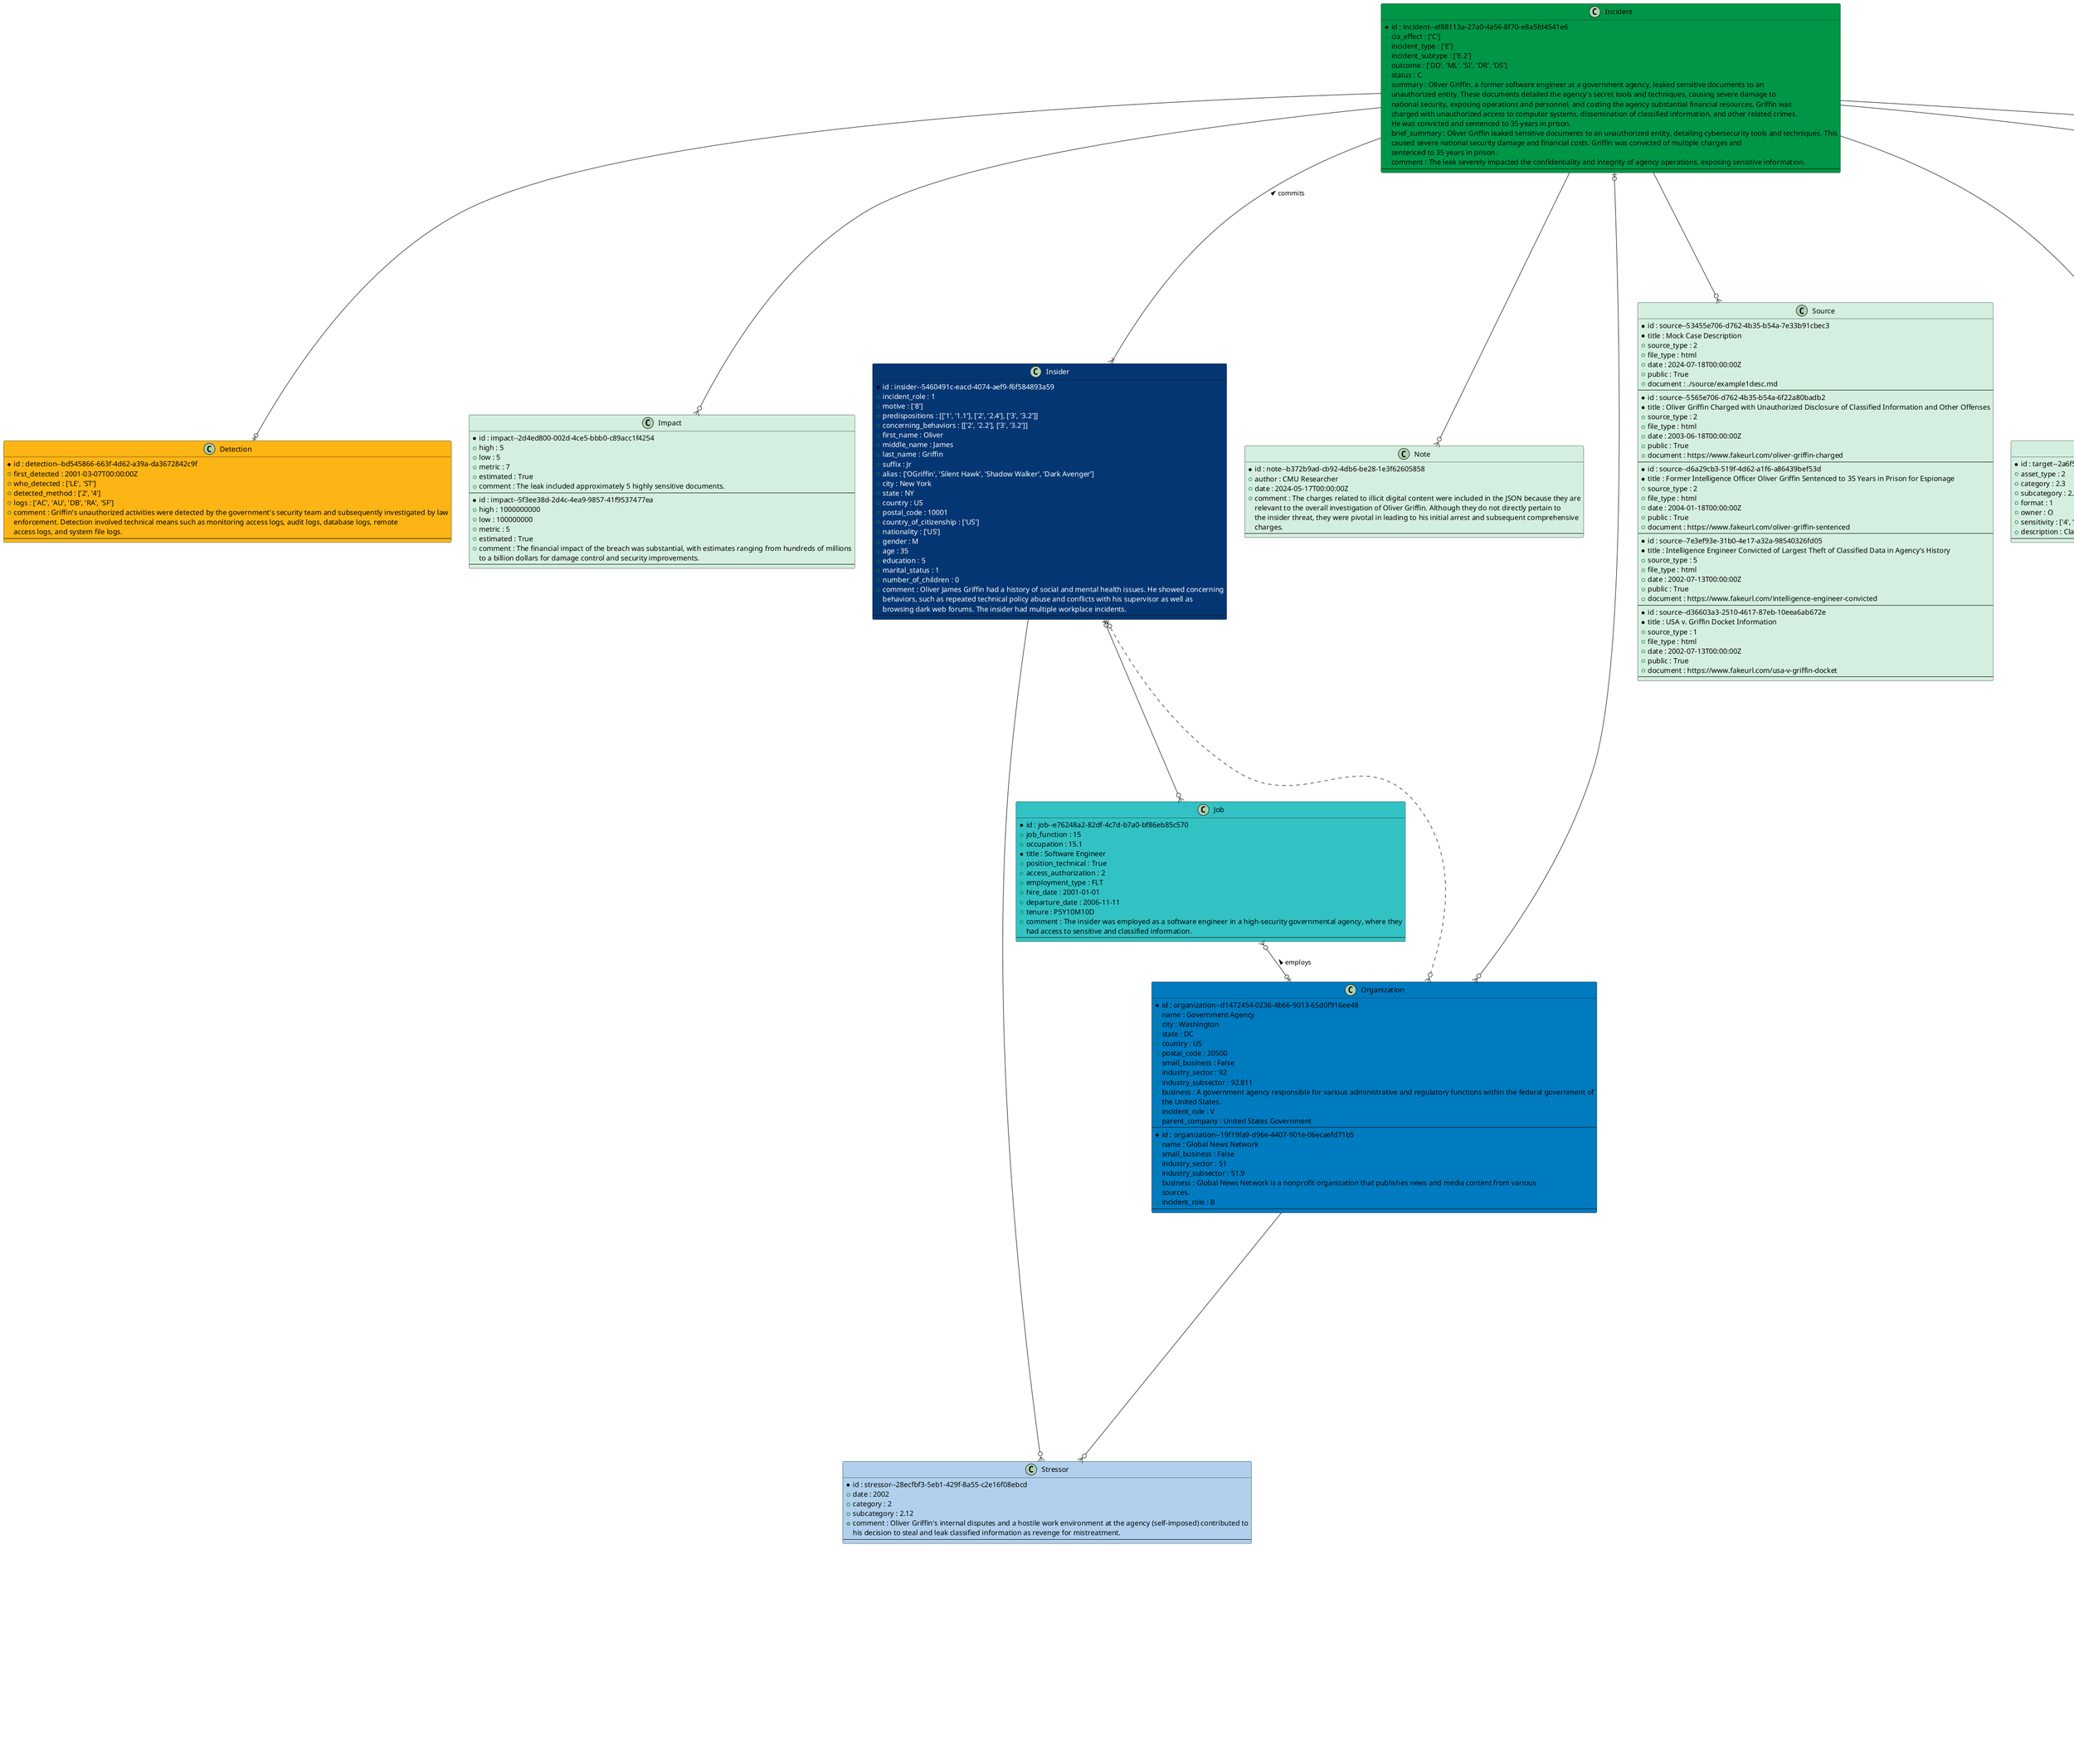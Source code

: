 @startuml Example1

Class Charge #f9b8bd {
* id : charge--2bc9e36b-53c3-44fa-8997-ccb5d8ac9418 
* title : 18 U.S.C. 
+ section : 793(e) 
+ nature_of_offense : Illegal gathering and transmission of national defense information. 
+ count : 3
+ plea : 3 
+ plea_bargain : False
+ disposition : 2 
---
}
Class Charge #f9b8bd {
* id : charge--0572191b-beef-484c-841f-149a9f17fd8f 
* title : 18 U.S.C. 
+ section : 641 
+ nature_of_offense : Theft of government property. 
+ count : 1
+ plea : 3 
+ plea_bargain : False
+ disposition : 2 
---
}
Class Charge #f9b8bd {
* id : charge--868f7fd1-b492-40a4-b21f-f5a31cd5e219 
* title : 18 U.S.C. 
+ section : 1030(a)(1) 
+ nature_of_offense : Unauthorized access to a computer to obtain classified information. 
+ count : 1
+ plea : 3 
+ plea_bargain : False
+ disposition : 2 
---
}
Class Charge #f9b8bd {
* id : charge--d59dd57a-96b5-472f-a788-dcdb30ec5cb6 
* title : 18 U.S.C. 
+ section : 1030(a)(2) 
+ nature_of_offense : Unauthorized access to a computer to obtain information from a department or agency of the 
U.S. 
+ count : 1
+ plea : 3 
+ plea_bargain : False
+ disposition : 2 
---
}
Class Charge #f9b8bd {
* id : charge--cc6be1c8-5c76-4286-84a0-2b456a288c13 
* title : 18 U.S.C. 
+ section : 1030(a)(5)(A) 
+ nature_of_offense : Causing transmission of harmful computer commands. 
+ count : 1
+ plea : 3 
+ plea_bargain : False
+ disposition : 2 
---
}
Class Charge #f9b8bd {
* id : charge--9259e182-5643-4a4d-b078-4bb251fe2595 
* title : 18 U.S.C. 
+ section : 1519 
+ nature_of_offense : Obstruction of justice. 
+ count : 1
+ plea : 3 
+ plea_bargain : False
+ disposition : 2 
---
}
Class CourtCase #f9b8bd {
* id : court-case--0e430311-72ee-4776-be74-3c1969d141c0 
+ case_number : 1:22-cr-00123-JMF 
+ case_title : USA vs. Griffin 
+ court_country : United States 
+ court_state : New York 
+ court_district : Southern District of New York 
+ court_type : 1 
+ case_type : 2 
+ defendant : ['Oliver Griffin']
+ plaintiff : ['United States of America']
+ comment : This case involved multiple charges against Oliver Griffin, including unauthorized access to classified information, computer 
hacking, unauthorized access to government computer systems, and causing transmission of harmful computer commands. 
---
}
Class Detection #FDB515 {
* id : detection--bd545866-663f-4d62-a39a-da3672842c9f 
+ first_detected : 2001-03-07T00:00:00Z 
+ who_detected : ['LE', 'ST']
+ detected_method : ['2', '4']
+ logs : ['AC', 'AU', 'DB', 'RA', 'SF']
+ comment : Griffin's unauthorized activities were detected by the government's security team and subsequently investigated by law 
enforcement. Detection involved technical means such as monitoring access logs, audit logs, database logs, remote 
access logs, and system file logs. 
---
}
Class Impact #D4EFDF {
* id : impact--2d4ed800-002d-4ce5-bbb0-c89acc1f4254 
+ high : 5
+ low : 5
+ metric : 7 
+ estimated : True
+ comment : The leak included approximately 5 highly sensitive documents. 
---
}
Class Impact #D4EFDF {
* id : impact--5f3ee38d-2d4c-4ea9-9857-41f9537477ea 
+ high : 1000000000
+ low : 100000000
+ metric : 5 
+ estimated : True
+ comment : The financial impact of the breach was substantial, with estimates ranging from hundreds of millions 
to a billion dollars for damage control and security improvements. 
---
}
Class Incident #009647 {
* id : incident--ef88113a-27a0-4a56-8f70-e8a5fd4541e6 
+ cia_effect : ['C']
+ incident_type : ['E']
+ incident_subtype : ['E.2']
+ outcome : ['DD', 'ML', 'SI', 'DR', 'DS']
+ status : C 
+ summary : Oliver Griffin, a former software engineer at a government agency, leaked sensitive documents to an 
unauthorized entity. These documents detailed the agency's secret tools and techniques, causing severe damage to 
national security, exposing operations and personnel, and costing the agency substantial financial resources. Griffin was 
charged with unauthorized access to computer systems, dissemination of classified information, and other related crimes. 
He was convicted and sentenced to 35 years in prison. 
+ brief_summary : Oliver Griffin leaked sensitive documents to an unauthorized entity, detailing cybersecurity tools and techniques. This 
caused severe national security damage and financial costs. Griffin was convicted of multiple charges and 
sentenced to 35 years in prison. 
+ comment : The leak severely impacted the confidentiality and integrity of agency operations, exposing sensitive information. 
---
}
Class Insider #043673;text:white {
* id : insider--5460491c-eacd-4074-aef9-f6f584893a59 
+ incident_role : 1 
+ motive : ['8']
+ predispositions : [['1', '1.1'], ['2', '2.4'], ['3', '3.2']]
+ concerning_behaviors : [['2', '2.2'], ['3', '3.2']]
+ first_name : Oliver 
+ middle_name : James 
+ last_name : Griffin 
+ suffix : Jr 
+ alias : ['OGriffin', 'Silent Hawk', 'Shadow Walker', 'Dark Avenger']
+ city : New York 
+ state : NY 
+ country : US 
+ postal_code : 10001
+ country_of_citizenship : ['US']
+ nationality : ['US']
+ gender : M 
+ age : 35
+ education : 5 
+ marital_status : 1 
+ number_of_children : 0
+ comment : Oliver James Griffin had a history of social and mental health issues. He showed concerning 
behaviors, such as repeated technical policy abuse and conflicts with his supervisor as well as 
browsing dark web forums. The insider had multiple workplace incidents. 
---
}
Class Job #33c2C4 {
* id : job--e76248a2-82df-4c7d-b7a0-bf86eb85c570 
+ job_function : 15 
+ occupation : 15.1 
* title : Software Engineer 
+ position_technical : True
+ access_authorization : 2 
+ employment_type : FLT 
+ hire_date : 2001-01-01 
+ departure_date : 2006-11-11 
+ tenure : P5Y10M10D 
+ comment : The insider was employed as a software engineer in a high-security governmental agency, where they 
had access to sensitive and classified information. 
---
}
Class LegalResponse #f9b8bd {
* id : legal-response--b318c37b-2f76-421f-bf12-0833e836b00c 
+ law_enforcement_contacted : 2002-03-07 
+ insider_arrested : 2002-08-24 
+ insider_charged : 2003-06 
+ insider_pleads : 2003-06 
+ insider_judgment : 2004-07-13 
+ insider_sentenced : 2005-02-01 
+ comment : The insider was investigated and charged for multiple offenses, including unauthorized disclosure of classified information, 
computer hacking, and possession of illicit digital content. The judgment date is in relation to 
the charges specifically related to the dissemination of stolen classified files. 
---
}
Class Note #D4EFDF {
* id : note--b372b9ad-cb92-4db6-be28-1e3f62605858 
+ author : CMU Researcher 
+ date : 2024-05-17T00:00:00Z 
+ comment : The charges related to illicit digital content were included in the JSON because they are 
relevant to the overall investigation of Oliver Griffin. Although they do not directly pertain to 
the insider threat, they were pivotal in leading to his initial arrest and subsequent comprehensive 
charges. 
---
}
Class Organization #007BC0 {
* id : organization--d1472454-0236-4b66-9013-65d0f916ee48 
+ name : Government Agency 
+ city : Washington 
+ state : DC 
+ country : US 
+ postal_code : 20500
+ small_business : False
+ industry_sector : 92 
+ industry_subsector : 92.811 
+ business : A government agency responsible for various administrative and regulatory functions within the federal government of 
the United States. 
+ incident_role : V 
+ parent_company : United States Government 
---
}
Class Organization #007BC0 {
* id : organization--19f19fa9-d96e-4407-901e-06ecaefd71b5 
+ name : Global News Network 
+ small_business : False
+ industry_sector : 51 
+ industry_subsector : 51.9 
+ business : Global News Network is a nonprofit organization that publishes news and media content from various 
sources. 
+ incident_role : B 
---
}
Class Response #EF3A47 {
* id : response--f42fc7ae-48a1-48f9-bf84-0d4b13f7a64c 
+ technical_controls : [['1', '2001-11-01'], ['2', '2001-11-01']]
+ behavioral_controls : [['9', '2001-11-01']]
+ investigated_by : ['2', '3']
+ investigation_events : [['3', '2002-03-07'], ['1', '2002-03-07'], ['2', '2003-06-18']]
+ comment : Griffin left the agency in November of 2001. Before departing from the agency, he planted 
a service to still allow remote access to government files and databases, which he used 
to access classified information post departure. 
---
}
Class Sentence #f9b8bd {
* id : sentence--21e74a96-ba47-46fe-8338-736ab19552ba 
+ sentence_type : 9 
+ quantity : 35
+ metric : 4 
+ concurrency : False
---
}
Class Sentence #f9b8bd {
* id : sentence--1141c372-543a-42f5-a640-c88b8ab16ae2 
+ sentence_type : 16 
+ quantity : 60
+ metric : 4 
+ concurrency : True
+ comment : Lifetime supervised release, to run concurrently. 
---
}
Class Source #D4EFDF {
* id : source--53455e706-d762-4b35-b54a-7e33b91cbec3 
* title : Mock Case Description 
+ source_type : 2 
+ file_type : html 
+ date : 2024-07-18T00:00:00Z 
+ public : True
+ document : ./source/example1desc.md 
---
}
Class Source #D4EFDF {
* id : source--5565e706-d762-4b35-b54a-6f22a80badb2 
* title : Oliver Griffin Charged with Unauthorized Disclosure of Classified Information and Other Offenses 
+ source_type : 2 
+ file_type : html 
+ date : 2003-06-18T00:00:00Z 
+ public : True
+ document : https://www.fakeurl.com/oliver-griffin-charged 
---
}
Class Source #D4EFDF {
* id : source--d6a29cb3-519f-4d62-a1f6-a86439bef53d 
* title : Former Intelligence Officer Oliver Griffin Sentenced to 35 Years in Prison for Espionage 
+ source_type : 2 
+ file_type : html 
+ date : 2004-01-18T00:00:00Z 
+ public : True
+ document : https://www.fakeurl.com/oliver-griffin-sentenced 
---
}
Class Source #D4EFDF {
* id : source--7e3ef93e-31b0-4e17-a32a-98540326fd05 
* title : Intelligence Engineer Convicted of Largest Theft of Classified Data in Agency's History 
+ source_type : 5 
+ file_type : html 
+ date : 2002-07-13T00:00:00Z 
+ public : True
+ document : https://www.fakeurl.com/intelligence-engineer-convicted 
---
}
Class Source #D4EFDF {
* id : source--d36603a3-2510-4617-87eb-10eea6ab672e 
* title : USA v. Griffin Docket Information 
+ source_type : 1 
+ file_type : html 
+ date : 2002-07-13T00:00:00Z 
+ public : True
+ document : https://www.fakeurl.com/usa-v-griffin-docket 
---
}
Class Stressor #b0d0ed {
* id : stressor--28ecfbf3-5eb1-429f-8a55-c2e16f08ebcd 
+ date : 2002 
+ category : 2 
+ subcategory : 2.12 
+ comment : Oliver Griffin's internal disputes and a hostile work environment at the agency (self-imposed) contributed to 
his decision to steal and leak classified information as revenge for mistreatment. 
---
}
Class Target #D4EFDF {
* id : target--2a6f542f-a3e6-43e9-b628-cc9c97765276 
+ asset_type : 2 
+ category : 2.3 
+ subcategory : 2.3.1 
+ format : 1 
+ owner : O 
+ sensitivity : ['4', '5', '6', '7']
+ description : Classified agency information related to hacking tools and techniques disclosed to an unauthorized entity. 
---
}
Class TTP #A456ED {
* id : ttp--a181e814-aa3a-411e-ae79-79ceba48e36a 
+ date : 2002-04-20T14:00:00Z 
+ sequence_num : 1
+ observed : True
+ number_of_times : 2
+ ttp_vocab : IIDES 
+ tactic : 7 
+ technique : 7.3 
+ location : 1 
+ hours : 1 
+ device : ['1']
+ channel : ['1', '4', '5']
+ description : Griffin used a personal email account to exfiltrate classified agency information from the organization's database 
server to his personal computer. 
---
}
Class TTP #A456ED {
* id : ttp--a154e814-aa3a-411e-ae79-79ceba48e79b 
+ date : 2002-04-20T14:00:00Z 
+ sequence_num : 2
+ observed : True
+ number_of_times : 1
+ ttp_vocab : IIDES 
+ tactic : 7 
+ technique : 7.2 
+ location : 2 
+ hours : 2 
+ device : ['7']
+ channel : ['9']
+ description : Griffin then loaded the data on a removable media disk. 
---
}
Class TTP #A456ED {
* id : ttp--a154e814-aa3a-411e-ae79-79ceba48e77b 
+ date : 2002-04-20T14:00:00Z 
+ sequence_num : 2
+ observed : True
+ number_of_times : 2
+ ttp_vocab : IIDES 
+ tactic : 4 
+ technique : 4.1 
+ location : 1 
+ hours : 1 
+ device : ['1']
+ channel : ['9']
+ description : Before leaving the agency, Griffin planted a backdoor into the agency network. 
---
}
Class TTP #A456ED {
* id : ttp--a154e814-aa3a-411e-ae79-79ceba48e76b 
+ date : 2002-04-20T14:00:00Z 
+ sequence_num : 3
+ observed : True
+ number_of_times : 1
+ ttp_vocab : IIDES 
+ tactic : 7 
+ technique : 7.9 
+ location : 2 
+ hours : 2 
+ device : ['4']
+ channel : ['1', '5', '9']
+ description : After leaving the agency, Griffin hosted a server on the agency's network to continue accessing 
and exfiltrating classified data. 
---
}
Incident --|{ Insider : commits <
Job }o--o| Organization : employs <
Insider |o--o{ Job
Organization }o--o| Incident
Insider }o..o{ Organization
Incident --o{ Impact
Incident --o{ Target
Incident --o{ Source
Incident --o{ Note
CourtCase ||--o{ Charge
CourtCase ||--o{ Sentence
Incident --o| Detection
Incident --o| Response
Response ||--o| LegalResponse
LegalResponse ||--o{ CourtCase
Organization --o{ Stressor
Stressor }o-- Insider
Incident --o{ TTP
@enduml